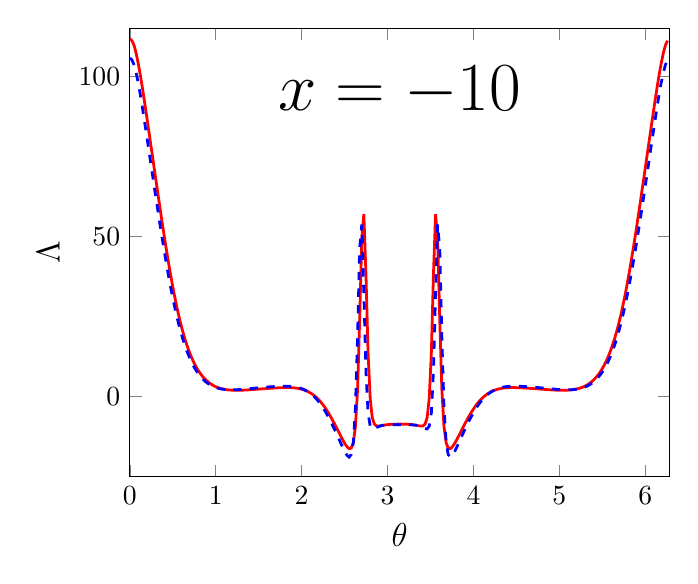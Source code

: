 \begin{tikzpicture}[scale=1]

  \begin{axis}[
    xmin = 0,
    xmax = 6.283,
    ymin = -25,
    ymax = 115,
    xlabel = {\large $\theta$},
    ylabel = {\large ${\Lambda}$},
    ylabel near ticks,
    title style={at={(0.5,0.9)},anchor=north},
    title = {\Huge $x = -10$},
  ]

\addplot[red,line width=1pt] coordinates{
(0.0e+00,1.117e+02)
(2.454e-02,1.111e+02)
(4.909e-02,1.096e+02)
(7.363e-02,1.071e+02)
(9.818e-02,1.039e+02)
(1.227e-01,1.002e+02)
(1.473e-01,9.613e+01)
(1.718e-01,9.181e+01)
(1.964e-01,8.736e+01)
(2.209e-01,8.284e+01)
(2.454e-01,7.83e+01)
(2.7e-01,7.374e+01)
(2.945e-01,6.918e+01)
(3.191e-01,6.464e+01)
(3.436e-01,6.014e+01)
(3.682e-01,5.57e+01)
(3.927e-01,5.135e+01)
(4.172e-01,4.713e+01)
(4.418e-01,4.306e+01)
(4.663e-01,3.917e+01)
(4.909e-01,3.548e+01)
(5.154e-01,3.201e+01)
(5.4e-01,2.878e+01)
(5.645e-01,2.578e+01)
(5.891e-01,2.303e+01)
(6.136e-01,2.05e+01)
(6.381e-01,1.821e+01)
(6.627e-01,1.613e+01)
(6.872e-01,1.426e+01)
(7.118e-01,1.258e+01)
(7.363e-01,1.109e+01)
(7.609e-01,9.762e+00)
(7.854e-01,8.59e+00)
(8.099e-01,7.561e+00)
(8.345e-01,6.658e+00)
(8.59e-01,5.87e+00)
(8.836e-01,5.185e+00)
(9.081e-01,4.592e+00)
(9.327e-01,4.082e+00)
(9.572e-01,3.647e+00)
(9.818e-01,3.28e+00)
(1.006e+00,2.974e+00)
(1.031e+00,2.721e+00)
(1.055e+00,2.515e+00)
(1.08e+00,2.349e+00)
(1.105e+00,2.219e+00)
(1.129e+00,2.118e+00)
(1.154e+00,2.042e+00)
(1.178e+00,1.988e+00)
(1.203e+00,1.954e+00)
(1.227e+00,1.935e+00)
(1.252e+00,1.931e+00)
(1.276e+00,1.939e+00)
(1.301e+00,1.958e+00)
(1.325e+00,1.985e+00)
(1.35e+00,2.02e+00)
(1.374e+00,2.06e+00)
(1.399e+00,2.104e+00)
(1.423e+00,2.15e+00)
(1.448e+00,2.2e+00)
(1.473e+00,2.248e+00)
(1.497e+00,2.299e+00)
(1.522e+00,2.347e+00)
(1.546e+00,2.396e+00)
(1.571e+00,2.443e+00)
(1.595e+00,2.49e+00)
(1.62e+00,2.533e+00)
(1.644e+00,2.576e+00)
(1.669e+00,2.616e+00)
(1.694e+00,2.655e+00)
(1.718e+00,2.689e+00)
(1.743e+00,2.72e+00)
(1.767e+00,2.746e+00)
(1.792e+00,2.766e+00)
(1.816e+00,2.777e+00)
(1.841e+00,2.779e+00)
(1.865e+00,2.766e+00)
(1.89e+00,2.738e+00)
(1.914e+00,2.687e+00)
(1.939e+00,2.612e+00)
(1.964e+00,2.505e+00)
(1.988e+00,2.364e+00)
(2.013e+00,2.182e+00)
(2.037e+00,1.956e+00)
(2.062e+00,1.68e+00)
(2.086e+00,1.351e+00)
(2.111e+00,9.633e-01)
(2.135e+00,5.113e-01)
(2.16e+00,-1.196e-02)
(2.184e+00,-6.124e-01)
(2.209e+00,-1.297e+00)
(2.233e+00,-2.071e+00)
(2.258e+00,-2.936e+00)
(2.283e+00,-3.891e+00)
(2.307e+00,-4.929e+00)
(2.332e+00,-6.042e+00)
(2.356e+00,-7.219e+00)
(2.381e+00,-8.448e+00)
(2.405e+00,-9.716e+00)
(2.43e+00,-1.101e+01)
(2.454e+00,-1.23e+01)
(2.479e+00,-1.356e+01)
(2.503e+00,-1.472e+01)
(2.528e+00,-1.57e+01)
(2.553e+00,-1.629e+01)
(2.577e+00,-1.613e+01)
(2.602e+00,-1.441e+01)
(2.626e+00,-9.381e+00)
(2.651e+00,2.248e+00)
(2.675e+00,2.374e+01)
(2.7e+00,4.934e+01)
(2.724e+00,5.695e+01)
(2.749e+00,3.782e+01)
(2.773e+00,1.367e+01)
(2.798e+00,-6.363e-01)
(2.822e+00,-6.612e+00)
(2.847e+00,-8.642e+00)
(2.872e+00,-9.189e+00)
(2.896e+00,-9.232e+00)
(2.921e+00,-9.137e+00)
(2.945e+00,-9.01e+00)
(2.97e+00,-8.903e+00)
(2.994e+00,-8.81e+00)
(3.019e+00,-8.747e+00)
(3.043e+00,-8.695e+00)
(3.068e+00,-8.665e+00)
(3.092e+00,-8.641e+00)
(3.117e+00,-8.633e+00)
(3.142e+00,-8.625e+00)
(3.166e+00,-8.633e+00)
(3.191e+00,-8.641e+00)
(3.215e+00,-8.665e+00)
(3.24e+00,-8.695e+00)
(3.264e+00,-8.747e+00)
(3.289e+00,-8.81e+00)
(3.313e+00,-8.903e+00)
(3.338e+00,-9.01e+00)
(3.362e+00,-9.137e+00)
(3.387e+00,-9.232e+00)
(3.412e+00,-9.189e+00)
(3.436e+00,-8.642e+00)
(3.461e+00,-6.612e+00)
(3.485e+00,-6.363e-01)
(3.51e+00,1.367e+01)
(3.534e+00,3.782e+01)
(3.559e+00,5.695e+01)
(3.583e+00,4.934e+01)
(3.608e+00,2.374e+01)
(3.632e+00,2.248e+00)
(3.657e+00,-9.381e+00)
(3.682e+00,-1.441e+01)
(3.706e+00,-1.613e+01)
(3.731e+00,-1.629e+01)
(3.755e+00,-1.57e+01)
(3.78e+00,-1.472e+01)
(3.804e+00,-1.356e+01)
(3.829e+00,-1.23e+01)
(3.853e+00,-1.101e+01)
(3.878e+00,-9.716e+00)
(3.902e+00,-8.448e+00)
(3.927e+00,-7.219e+00)
(3.951e+00,-6.042e+00)
(3.976e+00,-4.929e+00)
(4.001e+00,-3.891e+00)
(4.025e+00,-2.936e+00)
(4.05e+00,-2.071e+00)
(4.074e+00,-1.297e+00)
(4.099e+00,-6.124e-01)
(4.123e+00,-1.196e-02)
(4.148e+00,5.113e-01)
(4.172e+00,9.633e-01)
(4.197e+00,1.351e+00)
(4.221e+00,1.68e+00)
(4.246e+00,1.956e+00)
(4.271e+00,2.182e+00)
(4.295e+00,2.364e+00)
(4.32e+00,2.505e+00)
(4.344e+00,2.612e+00)
(4.369e+00,2.687e+00)
(4.393e+00,2.738e+00)
(4.418e+00,2.766e+00)
(4.442e+00,2.779e+00)
(4.467e+00,2.777e+00)
(4.492e+00,2.766e+00)
(4.516e+00,2.746e+00)
(4.541e+00,2.72e+00)
(4.565e+00,2.689e+00)
(4.59e+00,2.655e+00)
(4.614e+00,2.616e+00)
(4.639e+00,2.576e+00)
(4.663e+00,2.533e+00)
(4.688e+00,2.49e+00)
(4.712e+00,2.443e+00)
(4.737e+00,2.396e+00)
(4.761e+00,2.347e+00)
(4.786e+00,2.299e+00)
(4.811e+00,2.248e+00)
(4.835e+00,2.2e+00)
(4.86e+00,2.15e+00)
(4.884e+00,2.104e+00)
(4.909e+00,2.06e+00)
(4.933e+00,2.02e+00)
(4.958e+00,1.985e+00)
(4.982e+00,1.958e+00)
(5.007e+00,1.939e+00)
(5.032e+00,1.931e+00)
(5.056e+00,1.935e+00)
(5.08e+00,1.954e+00)
(5.105e+00,1.988e+00)
(5.13e+00,2.042e+00)
(5.154e+00,2.118e+00)
(5.179e+00,2.219e+00)
(5.203e+00,2.349e+00)
(5.228e+00,2.515e+00)
(5.252e+00,2.721e+00)
(5.277e+00,2.974e+00)
(5.301e+00,3.28e+00)
(5.326e+00,3.647e+00)
(5.351e+00,4.082e+00)
(5.375e+00,4.592e+00)
(5.4e+00,5.185e+00)
(5.424e+00,5.87e+00)
(5.449e+00,6.658e+00)
(5.473e+00,7.561e+00)
(5.498e+00,8.59e+00)
(5.522e+00,9.762e+00)
(5.547e+00,1.109e+01)
(5.571e+00,1.258e+01)
(5.596e+00,1.426e+01)
(5.62e+00,1.613e+01)
(5.645e+00,1.821e+01)
(5.67e+00,2.05e+01)
(5.694e+00,2.303e+01)
(5.719e+00,2.578e+01)
(5.743e+00,2.878e+01)
(5.768e+00,3.201e+01)
(5.792e+00,3.548e+01)
(5.817e+00,3.917e+01)
(5.841e+00,4.306e+01)
(5.866e+00,4.713e+01)
(5.891e+00,5.135e+01)
(5.915e+00,5.57e+01)
(5.94e+00,6.014e+01)
(5.964e+00,6.464e+01)
(5.989e+00,6.918e+01)
(6.013e+00,7.374e+01)
(6.038e+00,7.83e+01)
(6.062e+00,8.284e+01)
(6.087e+00,8.736e+01)
(6.111e+00,9.181e+01)
(6.136e+00,9.613e+01)
(6.16e+00,1.002e+02)
(6.185e+00,1.039e+02)
(6.21e+00,1.071e+02)
(6.234e+00,1.096e+02)
(6.259e+00,1.111e+02)
};

\addplot[blue,dashed,line width=1pt] coordinates{
(0.0e+00,1.057e+02)
(2.454e-02,1.051e+02)
(4.909e-02,1.035e+02)
(7.363e-02,1.01e+02)
(9.818e-02,9.783e+01)
(1.227e-01,9.409e+01)
(1.473e-01,8.999e+01)
(1.718e-01,8.569e+01)
(1.964e-01,8.129e+01)
(2.209e-01,7.686e+01)
(2.454e-01,7.241e+01)
(2.7e-01,6.798e+01)
(2.945e-01,6.358e+01)
(3.191e-01,5.923e+01)
(3.436e-01,5.494e+01)
(3.682e-01,5.073e+01)
(3.927e-01,4.663e+01)
(4.172e-01,4.268e+01)
(4.418e-01,3.888e+01)
(4.663e-01,3.528e+01)
(4.909e-01,3.188e+01)
(5.154e-01,2.869e+01)
(5.4e-01,2.573e+01)
(5.645e-01,2.3e+01)
(5.891e-01,2.05e+01)
(6.136e-01,1.821e+01)
(6.381e-01,1.614e+01)
(6.627e-01,1.427e+01)
(6.872e-01,1.259e+01)
(7.118e-01,1.109e+01)
(7.363e-01,9.764e+00)
(7.609e-01,8.588e+00)
(7.854e-01,7.554e+00)
(8.099e-01,6.648e+00)
(8.345e-01,5.858e+00)
(8.59e-01,5.172e+00)
(8.836e-01,4.58e+00)
(9.081e-01,4.073e+00)
(9.327e-01,3.644e+00)
(9.572e-01,3.285e+00)
(9.818e-01,2.988e+00)
(1.006e+00,2.746e+00)
(1.031e+00,2.552e+00)
(1.055e+00,2.399e+00)
(1.08e+00,2.283e+00)
(1.105e+00,2.196e+00)
(1.129e+00,2.138e+00)
(1.154e+00,2.101e+00)
(1.178e+00,2.085e+00)
(1.203e+00,2.085e+00)
(1.227e+00,2.102e+00)
(1.252e+00,2.131e+00)
(1.276e+00,2.171e+00)
(1.301e+00,2.217e+00)
(1.325e+00,2.273e+00)
(1.35e+00,2.33e+00)
(1.374e+00,2.393e+00)
(1.399e+00,2.455e+00)
(1.423e+00,2.52e+00)
(1.448e+00,2.582e+00)
(1.473e+00,2.646e+00)
(1.497e+00,2.706e+00)
(1.522e+00,2.767e+00)
(1.546e+00,2.823e+00)
(1.571e+00,2.881e+00)
(1.595e+00,2.932e+00)
(1.62e+00,2.985e+00)
(1.644e+00,3.031e+00)
(1.669e+00,3.079e+00)
(1.694e+00,3.118e+00)
(1.718e+00,3.157e+00)
(1.743e+00,3.185e+00)
(1.767e+00,3.21e+00)
(1.792e+00,3.221e+00)
(1.816e+00,3.223e+00)
(1.841e+00,3.206e+00)
(1.865e+00,3.173e+00)
(1.89e+00,3.113e+00)
(1.914e+00,3.029e+00)
(1.939e+00,2.91e+00)
(1.964e+00,2.757e+00)
(1.988e+00,2.559e+00)
(2.013e+00,2.317e+00)
(2.037e+00,2.021e+00)
(2.062e+00,1.671e+00)
(2.086e+00,1.254e+00)
(2.111e+00,7.715e-01)
(2.135e+00,2.094e-01)
(2.16e+00,-4.332e-01)
(2.184e+00,-1.168e+00)
(2.209e+00,-1.993e+00)
(2.233e+00,-2.916e+00)
(2.258e+00,-3.929e+00)
(2.283e+00,-5.032e+00)
(2.307e+00,-6.215e+00)
(2.332e+00,-7.471e+00)
(2.356e+00,-8.791e+00)
(2.381e+00,-1.017e+01)
(2.405e+00,-1.159e+01)
(2.43e+00,-1.304e+01)
(2.454e+00,-1.45e+01)
(2.479e+00,-1.593e+01)
(2.503e+00,-1.727e+01)
(2.528e+00,-1.837e+01)
(2.553e+00,-1.893e+01)
(2.577e+00,-1.814e+01)
(2.602e+00,-1.421e+01)
(2.626e+00,-3.389e+00)
(2.651e+00,1.858e+01)
(2.675e+00,4.612e+01)
(2.7e+00,5.372e+01)
(2.724e+00,3.208e+01)
(2.749e+00,7.518e+00)
(2.773e+00,-5.066e+00)
(2.798e+00,-9.272e+00)
(2.822e+00,-1.014e+01)
(2.847e+00,-1.002e+01)
(2.872e+00,-9.686e+00)
(2.896e+00,-9.39e+00)
(2.921e+00,-9.162e+00)
(2.945e+00,-9.011e+00)
(2.97e+00,-8.904e+00)
(2.994e+00,-8.848e+00)
(3.019e+00,-8.809e+00)
(3.043e+00,-8.799e+00)
(3.068e+00,-8.787e+00)
(3.092e+00,-8.793e+00)
(3.117e+00,-8.788e+00)
(3.142e+00,-8.795e+00)
(3.166e+00,-8.788e+00)
(3.191e+00,-8.793e+00)
(3.215e+00,-8.787e+00)
(3.24e+00,-8.799e+00)
(3.264e+00,-8.809e+00)
(3.289e+00,-8.848e+00)
(3.313e+00,-8.904e+00)
(3.338e+00,-9.011e+00)
(3.362e+00,-9.162e+00)
(3.387e+00,-9.39e+00)
(3.412e+00,-9.686e+00)
(3.436e+00,-1.002e+01)
(3.461e+00,-1.014e+01)
(3.485e+00,-9.272e+00)
(3.51e+00,-5.066e+00)
(3.534e+00,7.518e+00)
(3.559e+00,3.208e+01)
(3.583e+00,5.372e+01)
(3.608e+00,4.612e+01)
(3.632e+00,1.858e+01)
(3.657e+00,-3.389e+00)
(3.682e+00,-1.421e+01)
(3.706e+00,-1.814e+01)
(3.731e+00,-1.893e+01)
(3.755e+00,-1.837e+01)
(3.78e+00,-1.727e+01)
(3.804e+00,-1.593e+01)
(3.829e+00,-1.45e+01)
(3.853e+00,-1.304e+01)
(3.878e+00,-1.159e+01)
(3.902e+00,-1.017e+01)
(3.927e+00,-8.791e+00)
(3.951e+00,-7.471e+00)
(3.976e+00,-6.215e+00)
(4.001e+00,-5.032e+00)
(4.025e+00,-3.929e+00)
(4.05e+00,-2.916e+00)
(4.074e+00,-1.993e+00)
(4.099e+00,-1.168e+00)
(4.123e+00,-4.332e-01)
(4.148e+00,2.094e-01)
(4.172e+00,7.715e-01)
(4.197e+00,1.254e+00)
(4.221e+00,1.671e+00)
(4.246e+00,2.021e+00)
(4.271e+00,2.317e+00)
(4.295e+00,2.559e+00)
(4.32e+00,2.757e+00)
(4.344e+00,2.91e+00)
(4.369e+00,3.029e+00)
(4.393e+00,3.113e+00)
(4.418e+00,3.173e+00)
(4.442e+00,3.206e+00)
(4.467e+00,3.223e+00)
(4.492e+00,3.221e+00)
(4.516e+00,3.21e+00)
(4.541e+00,3.185e+00)
(4.565e+00,3.157e+00)
(4.59e+00,3.118e+00)
(4.614e+00,3.079e+00)
(4.639e+00,3.031e+00)
(4.663e+00,2.985e+00)
(4.688e+00,2.932e+00)
(4.712e+00,2.881e+00)
(4.737e+00,2.823e+00)
(4.761e+00,2.767e+00)
(4.786e+00,2.706e+00)
(4.811e+00,2.646e+00)
(4.835e+00,2.582e+00)
(4.86e+00,2.52e+00)
(4.884e+00,2.455e+00)
(4.909e+00,2.393e+00)
(4.933e+00,2.33e+00)
(4.958e+00,2.273e+00)
(4.982e+00,2.217e+00)
(5.007e+00,2.171e+00)
(5.032e+00,2.131e+00)
(5.056e+00,2.102e+00)
(5.08e+00,2.085e+00)
(5.105e+00,2.085e+00)
(5.13e+00,2.101e+00)
(5.154e+00,2.138e+00)
(5.179e+00,2.196e+00)
(5.203e+00,2.283e+00)
(5.228e+00,2.399e+00)
(5.252e+00,2.552e+00)
(5.277e+00,2.746e+00)
(5.301e+00,2.988e+00)
(5.326e+00,3.285e+00)
(5.351e+00,3.644e+00)
(5.375e+00,4.073e+00)
(5.4e+00,4.58e+00)
(5.424e+00,5.172e+00)
(5.449e+00,5.858e+00)
(5.473e+00,6.648e+00)
(5.498e+00,7.554e+00)
(5.522e+00,8.588e+00)
(5.547e+00,9.764e+00)
(5.571e+00,1.109e+01)
(5.596e+00,1.259e+01)
(5.62e+00,1.427e+01)
(5.645e+00,1.614e+01)
(5.67e+00,1.821e+01)
(5.694e+00,2.05e+01)
(5.719e+00,2.3e+01)
(5.743e+00,2.573e+01)
(5.768e+00,2.869e+01)
(5.792e+00,3.188e+01)
(5.817e+00,3.528e+01)
(5.841e+00,3.888e+01)
(5.866e+00,4.268e+01)
(5.891e+00,4.663e+01)
(5.915e+00,5.073e+01)
(5.94e+00,5.494e+01)
(5.964e+00,5.923e+01)
(5.989e+00,6.358e+01)
(6.013e+00,6.798e+01)
(6.038e+00,7.241e+01)
(6.062e+00,7.686e+01)
(6.087e+00,8.129e+01)
(6.111e+00,8.569e+01)
(6.136e+00,8.999e+01)
(6.16e+00,9.409e+01)
(6.185e+00,9.783e+01)
(6.21e+00,1.01e+02)
(6.234e+00,1.035e+02)
(6.259e+00,1.051e+02)
};


\end{axis}


\end{tikzpicture}
